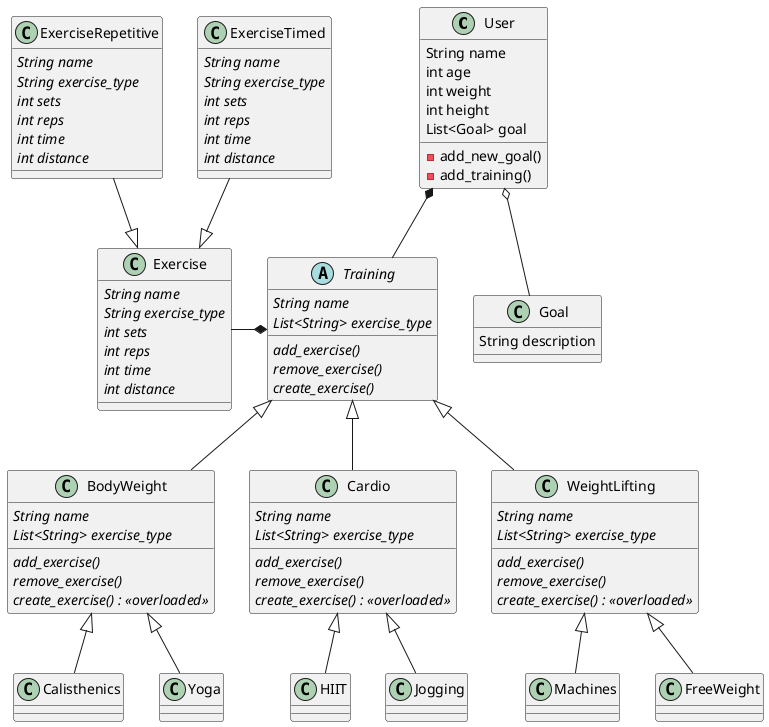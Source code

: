 @startuml FitnessUml

class User {
    String name
    int age
    int weight
    int height
    List<Goal> goal
    -add_new_goal()
    -add_training()
}

class Goal {
    String description
}


class Exercise {
    {abstract} String name
    {abstract} String exercise_type
    {abstract} int sets
    {abstract} int reps
    {abstract} int time
    {abstract} int distance
}

class ExerciseRepetitive {
    {abstract} String name
    {abstract} String exercise_type
    {abstract} int sets
    {abstract} int reps
    {abstract} int time
    {abstract} int distance
}

class ExerciseTimed {
    {abstract} String name
    {abstract} String exercise_type
    {abstract} int sets
    {abstract} int reps
    {abstract} int time
    {abstract} int distance
}


abstract class Training {
    {abstract} String name
    {abstract} List<String> exercise_type
    {abstract} add_exercise()
    {abstract} remove_exercise()
    {abstract} create_exercise()
}

class BodyWeight {
    {abstract} String name
    {abstract} List<String> exercise_type
    {abstract} add_exercise()
    {abstract} remove_exercise()
    {abstract} create_exercise() : <<overloaded>>
}

class Cardio {
    {abstract} String name
    {abstract} List<String> exercise_type
    {abstract} add_exercise()
    {abstract} remove_exercise()
    {abstract} create_exercise() : <<overloaded>>

}

class WeightLifting {
    {abstract} String name
    {abstract} List<String> exercise_type
    {abstract} add_exercise()
    {abstract} remove_exercise()
    {abstract} create_exercise() : <<overloaded>>
}

class Calisthenics {
    
}

class Yoga {
    
}

class HIIT {
    
}

class Jogging {
    
}

class Machines {
    
}

class FreeWeight {
    
}

User o-- Goal
User *-- Training

ExerciseTimed --|> Exercise
ExerciseRepetitive --|> Exercise

Exercise -* Training

Training <|-- BodyWeight
Training <|-- Cardio
Training <|-- WeightLifting

BodyWeight <|-- Calisthenics
BodyWeight <|-- Yoga
Cardio <|-- HIIT
Cardio <|-- Jogging
WeightLifting <|-- FreeWeight
WeightLifting <|-- Machines

@enduml